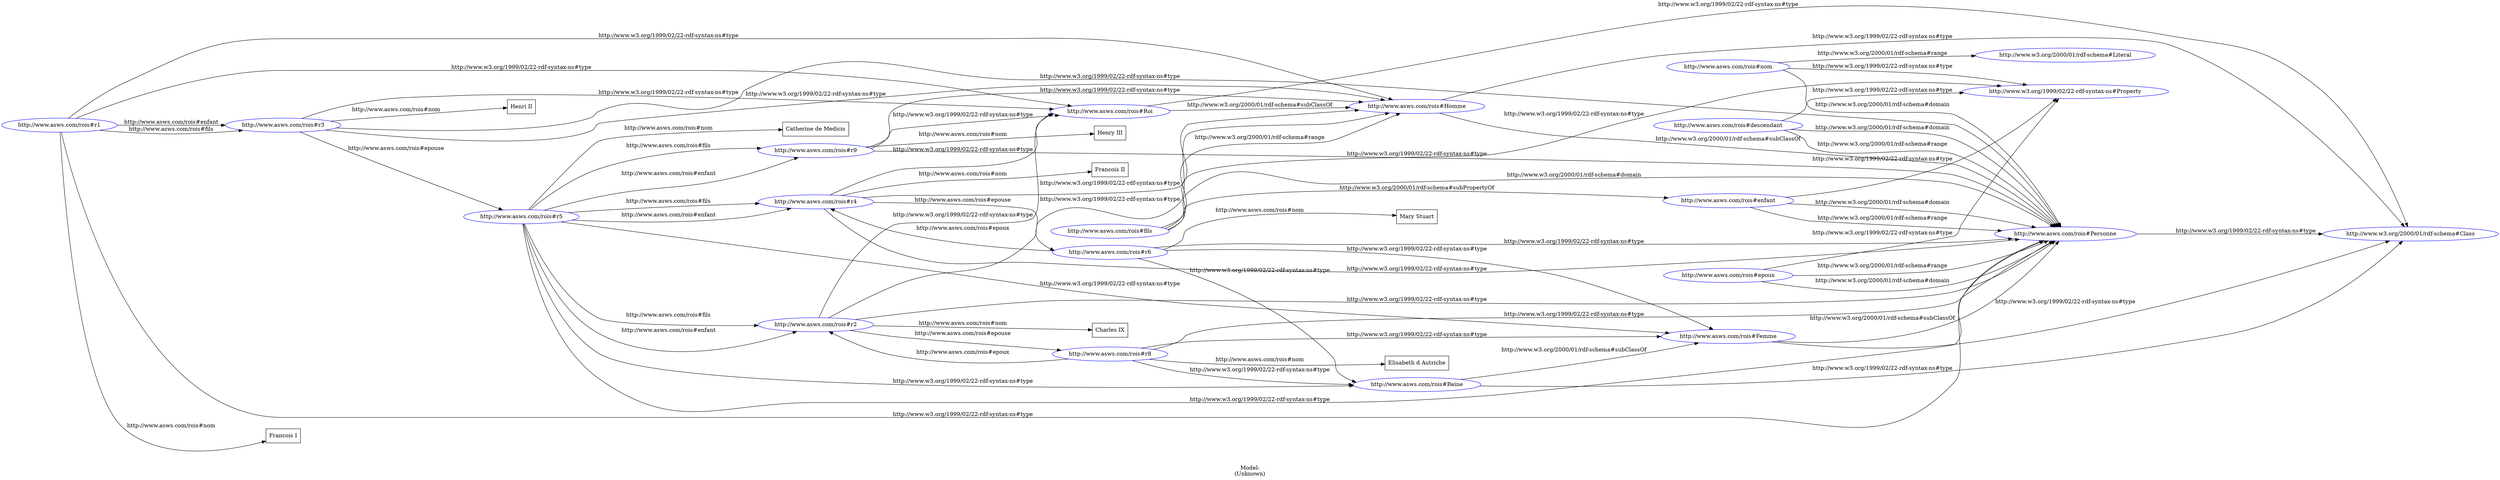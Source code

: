 digraph {
	rankdir = LR;
	charset="utf-8";

	"Rhttp://www.asws.com/rois#r1" -> "Rhttp://www.asws.com/rois#Roi" [ label="http://www.w3.org/1999/02/22-rdf-syntax-ns#type" ];
	"Rhttp://www.asws.com/rois#r1" -> "Rhttp://www.asws.com/rois#Homme" [ label="http://www.w3.org/1999/02/22-rdf-syntax-ns#type" ];
	"Rhttp://www.asws.com/rois#r1" -> "Rhttp://www.asws.com/rois#Personne" [ label="http://www.w3.org/1999/02/22-rdf-syntax-ns#type" ];
	"Rhttp://www.asws.com/rois#r1" -> "LFrancois I" [ label="http://www.asws.com/rois#nom" ];
	"Rhttp://www.asws.com/rois#r1" -> "Rhttp://www.asws.com/rois#r3" [ label="http://www.asws.com/rois#fils" ];
	"Rhttp://www.asws.com/rois#r1" -> "Rhttp://www.asws.com/rois#r3" [ label="http://www.asws.com/rois#enfant" ];
	"Rhttp://www.asws.com/rois#Roi" -> "Rhttp://www.w3.org/2000/01/rdf-schema#Class" [ label="http://www.w3.org/1999/02/22-rdf-syntax-ns#type" ];
	"Rhttp://www.asws.com/rois#Roi" -> "Rhttp://www.asws.com/rois#Homme" [ label="http://www.w3.org/2000/01/rdf-schema#subClassOf" ];
	"Rhttp://www.asws.com/rois#Homme" -> "Rhttp://www.w3.org/2000/01/rdf-schema#Class" [ label="http://www.w3.org/1999/02/22-rdf-syntax-ns#type" ];
	"Rhttp://www.asws.com/rois#Homme" -> "Rhttp://www.asws.com/rois#Personne" [ label="http://www.w3.org/2000/01/rdf-schema#subClassOf" ];
	"Rhttp://www.asws.com/rois#Personne" -> "Rhttp://www.w3.org/2000/01/rdf-schema#Class" [ label="http://www.w3.org/1999/02/22-rdf-syntax-ns#type" ];
	"Rhttp://www.asws.com/rois#nom" -> "Rhttp://www.w3.org/1999/02/22-rdf-syntax-ns#Property" [ label="http://www.w3.org/1999/02/22-rdf-syntax-ns#type" ];
	"Rhttp://www.asws.com/rois#nom" -> "Rhttp://www.asws.com/rois#Personne" [ label="http://www.w3.org/2000/01/rdf-schema#domain" ];
	"Rhttp://www.asws.com/rois#nom" -> "Rhttp://www.w3.org/2000/01/rdf-schema#Literal" [ label="http://www.w3.org/2000/01/rdf-schema#range" ];
	"Rhttp://www.asws.com/rois#r3" -> "Rhttp://www.asws.com/rois#Roi" [ label="http://www.w3.org/1999/02/22-rdf-syntax-ns#type" ];
	"Rhttp://www.asws.com/rois#r3" -> "Rhttp://www.asws.com/rois#Homme" [ label="http://www.w3.org/1999/02/22-rdf-syntax-ns#type" ];
	"Rhttp://www.asws.com/rois#r3" -> "Rhttp://www.asws.com/rois#Personne" [ label="http://www.w3.org/1999/02/22-rdf-syntax-ns#type" ];
	"Rhttp://www.asws.com/rois#r3" -> "LHenri II" [ label="http://www.asws.com/rois#nom" ];
	"Rhttp://www.asws.com/rois#r3" -> "Rhttp://www.asws.com/rois#r5" [ label="http://www.asws.com/rois#epouse" ];
	"Rhttp://www.asws.com/rois#fils" -> "Rhttp://www.w3.org/1999/02/22-rdf-syntax-ns#Property" [ label="http://www.w3.org/1999/02/22-rdf-syntax-ns#type" ];
	"Rhttp://www.asws.com/rois#fils" -> "Rhttp://www.asws.com/rois#Personne" [ label="http://www.w3.org/2000/01/rdf-schema#domain" ];
	"Rhttp://www.asws.com/rois#fils" -> "Rhttp://www.asws.com/rois#Homme" [ label="http://www.w3.org/2000/01/rdf-schema#range" ];
	"Rhttp://www.asws.com/rois#fils" -> "Rhttp://www.asws.com/rois#enfant" [ label="http://www.w3.org/2000/01/rdf-schema#subPropertyOf" ];
	"Rhttp://www.asws.com/rois#enfant" -> "Rhttp://www.w3.org/1999/02/22-rdf-syntax-ns#Property" [ label="http://www.w3.org/1999/02/22-rdf-syntax-ns#type" ];
	"Rhttp://www.asws.com/rois#enfant" -> "Rhttp://www.asws.com/rois#Personne" [ label="http://www.w3.org/2000/01/rdf-schema#domain" ];
	"Rhttp://www.asws.com/rois#enfant" -> "Rhttp://www.asws.com/rois#Personne" [ label="http://www.w3.org/2000/01/rdf-schema#range" ];
	"Rhttp://www.asws.com/rois#r5" -> "Rhttp://www.asws.com/rois#Personne" [ label="http://www.w3.org/1999/02/22-rdf-syntax-ns#type" ];
	"Rhttp://www.asws.com/rois#r5" -> "Rhttp://www.asws.com/rois#Reine" [ label="http://www.w3.org/1999/02/22-rdf-syntax-ns#type" ];
	"Rhttp://www.asws.com/rois#r5" -> "Rhttp://www.asws.com/rois#Femme" [ label="http://www.w3.org/1999/02/22-rdf-syntax-ns#type" ];
	"Rhttp://www.asws.com/rois#r5" -> "LCatherine de Medicis" [ label="http://www.asws.com/rois#nom" ];
	"Rhttp://www.asws.com/rois#r5" -> "Rhttp://www.asws.com/rois#r4" [ label="http://www.asws.com/rois#fils" ];
	"Rhttp://www.asws.com/rois#r5" -> "Rhttp://www.asws.com/rois#r2" [ label="http://www.asws.com/rois#fils" ];
	"Rhttp://www.asws.com/rois#r5" -> "Rhttp://www.asws.com/rois#r9" [ label="http://www.asws.com/rois#fils" ];
	"Rhttp://www.asws.com/rois#r5" -> "Rhttp://www.asws.com/rois#r4" [ label="http://www.asws.com/rois#enfant" ];
	"Rhttp://www.asws.com/rois#r5" -> "Rhttp://www.asws.com/rois#r2" [ label="http://www.asws.com/rois#enfant" ];
	"Rhttp://www.asws.com/rois#r5" -> "Rhttp://www.asws.com/rois#r9" [ label="http://www.asws.com/rois#enfant" ];
	"Rhttp://www.asws.com/rois#Reine" -> "Rhttp://www.w3.org/2000/01/rdf-schema#Class" [ label="http://www.w3.org/1999/02/22-rdf-syntax-ns#type" ];
	"Rhttp://www.asws.com/rois#Reine" -> "Rhttp://www.asws.com/rois#Femme" [ label="http://www.w3.org/2000/01/rdf-schema#subClassOf" ];
	"Rhttp://www.asws.com/rois#Femme" -> "Rhttp://www.w3.org/2000/01/rdf-schema#Class" [ label="http://www.w3.org/1999/02/22-rdf-syntax-ns#type" ];
	"Rhttp://www.asws.com/rois#Femme" -> "Rhttp://www.asws.com/rois#Personne" [ label="http://www.w3.org/2000/01/rdf-schema#subClassOf" ];
	"Rhttp://www.asws.com/rois#r4" -> "Rhttp://www.asws.com/rois#Roi" [ label="http://www.w3.org/1999/02/22-rdf-syntax-ns#type" ];
	"Rhttp://www.asws.com/rois#r4" -> "Rhttp://www.asws.com/rois#Homme" [ label="http://www.w3.org/1999/02/22-rdf-syntax-ns#type" ];
	"Rhttp://www.asws.com/rois#r4" -> "Rhttp://www.asws.com/rois#Personne" [ label="http://www.w3.org/1999/02/22-rdf-syntax-ns#type" ];
	"Rhttp://www.asws.com/rois#r4" -> "LFrancois II" [ label="http://www.asws.com/rois#nom" ];
	"Rhttp://www.asws.com/rois#r4" -> "Rhttp://www.asws.com/rois#r6" [ label="http://www.asws.com/rois#epouse" ];
	"Rhttp://www.asws.com/rois#r6" -> "Rhttp://www.asws.com/rois#Personne" [ label="http://www.w3.org/1999/02/22-rdf-syntax-ns#type" ];
	"Rhttp://www.asws.com/rois#r6" -> "Rhttp://www.asws.com/rois#Reine" [ label="http://www.w3.org/1999/02/22-rdf-syntax-ns#type" ];
	"Rhttp://www.asws.com/rois#r6" -> "Rhttp://www.asws.com/rois#Femme" [ label="http://www.w3.org/1999/02/22-rdf-syntax-ns#type" ];
	"Rhttp://www.asws.com/rois#r6" -> "LMary Stuart" [ label="http://www.asws.com/rois#nom" ];
	"Rhttp://www.asws.com/rois#r6" -> "Rhttp://www.asws.com/rois#r4" [ label="http://www.asws.com/rois#epoux" ];
	"Rhttp://www.asws.com/rois#epoux" -> "Rhttp://www.w3.org/1999/02/22-rdf-syntax-ns#Property" [ label="http://www.w3.org/1999/02/22-rdf-syntax-ns#type" ];
	"Rhttp://www.asws.com/rois#epoux" -> "Rhttp://www.asws.com/rois#Personne" [ label="http://www.w3.org/2000/01/rdf-schema#domain" ];
	"Rhttp://www.asws.com/rois#epoux" -> "Rhttp://www.asws.com/rois#Personne" [ label="http://www.w3.org/2000/01/rdf-schema#range" ];
	"Rhttp://www.asws.com/rois#r2" -> "Rhttp://www.asws.com/rois#Roi" [ label="http://www.w3.org/1999/02/22-rdf-syntax-ns#type" ];
	"Rhttp://www.asws.com/rois#r2" -> "Rhttp://www.asws.com/rois#Homme" [ label="http://www.w3.org/1999/02/22-rdf-syntax-ns#type" ];
	"Rhttp://www.asws.com/rois#r2" -> "Rhttp://www.asws.com/rois#Personne" [ label="http://www.w3.org/1999/02/22-rdf-syntax-ns#type" ];
	"Rhttp://www.asws.com/rois#r2" -> "LCharles IX" [ label="http://www.asws.com/rois#nom" ];
	"Rhttp://www.asws.com/rois#r2" -> "Rhttp://www.asws.com/rois#r8" [ label="http://www.asws.com/rois#epouse" ];
	"Rhttp://www.asws.com/rois#r8" -> "Rhttp://www.asws.com/rois#Personne" [ label="http://www.w3.org/1999/02/22-rdf-syntax-ns#type" ];
	"Rhttp://www.asws.com/rois#r8" -> "Rhttp://www.asws.com/rois#Reine" [ label="http://www.w3.org/1999/02/22-rdf-syntax-ns#type" ];
	"Rhttp://www.asws.com/rois#r8" -> "Rhttp://www.asws.com/rois#Femme" [ label="http://www.w3.org/1999/02/22-rdf-syntax-ns#type" ];
	"Rhttp://www.asws.com/rois#r8" -> "LElisabeth d Autriche" [ label="http://www.asws.com/rois#nom" ];
	"Rhttp://www.asws.com/rois#r8" -> "Rhttp://www.asws.com/rois#r2" [ label="http://www.asws.com/rois#epoux" ];
	"Rhttp://www.asws.com/rois#r9" -> "Rhttp://www.asws.com/rois#Roi" [ label="http://www.w3.org/1999/02/22-rdf-syntax-ns#type" ];
	"Rhttp://www.asws.com/rois#r9" -> "Rhttp://www.asws.com/rois#Homme" [ label="http://www.w3.org/1999/02/22-rdf-syntax-ns#type" ];
	"Rhttp://www.asws.com/rois#r9" -> "Rhttp://www.asws.com/rois#Personne" [ label="http://www.w3.org/1999/02/22-rdf-syntax-ns#type" ];
	"Rhttp://www.asws.com/rois#r9" -> "LHenry III" [ label="http://www.asws.com/rois#nom" ];
	"Rhttp://www.asws.com/rois#descendant" -> "Rhttp://www.w3.org/1999/02/22-rdf-syntax-ns#Property" [ label="http://www.w3.org/1999/02/22-rdf-syntax-ns#type" ];
	"Rhttp://www.asws.com/rois#descendant" -> "Rhttp://www.asws.com/rois#Personne" [ label="http://www.w3.org/2000/01/rdf-schema#domain" ];
	"Rhttp://www.asws.com/rois#descendant" -> "Rhttp://www.asws.com/rois#Personne" [ label="http://www.w3.org/2000/01/rdf-schema#range" ];

	// Resources
	"Rhttp://www.asws.com/rois#r1" [ label="http://www.asws.com/rois#r1", shape = ellipse, color = blue ];
	"Rhttp://www.asws.com/rois#Roi" [ label="http://www.asws.com/rois#Roi", shape = ellipse, color = blue ];
	"Rhttp://www.asws.com/rois#Homme" [ label="http://www.asws.com/rois#Homme", shape = ellipse, color = blue ];
	"Rhttp://www.asws.com/rois#Personne" [ label="http://www.asws.com/rois#Personne", shape = ellipse, color = blue ];
	"Rhttp://www.asws.com/rois#r3" [ label="http://www.asws.com/rois#r3", shape = ellipse, color = blue ];
	"Rhttp://www.w3.org/2000/01/rdf-schema#Class" [ label="http://www.w3.org/2000/01/rdf-schema#Class", shape = ellipse, color = blue ];
	"Rhttp://www.asws.com/rois#nom" [ label="http://www.asws.com/rois#nom", shape = ellipse, color = blue ];
	"Rhttp://www.w3.org/1999/02/22-rdf-syntax-ns#Property" [ label="http://www.w3.org/1999/02/22-rdf-syntax-ns#Property", shape = ellipse, color = blue ];
	"Rhttp://www.w3.org/2000/01/rdf-schema#Literal" [ label="http://www.w3.org/2000/01/rdf-schema#Literal", shape = ellipse, color = blue ];
	"Rhttp://www.asws.com/rois#r5" [ label="http://www.asws.com/rois#r5", shape = ellipse, color = blue ];
	"Rhttp://www.asws.com/rois#fils" [ label="http://www.asws.com/rois#fils", shape = ellipse, color = blue ];
	"Rhttp://www.asws.com/rois#enfant" [ label="http://www.asws.com/rois#enfant", shape = ellipse, color = blue ];
	"Rhttp://www.asws.com/rois#Reine" [ label="http://www.asws.com/rois#Reine", shape = ellipse, color = blue ];
	"Rhttp://www.asws.com/rois#Femme" [ label="http://www.asws.com/rois#Femme", shape = ellipse, color = blue ];
	"Rhttp://www.asws.com/rois#r4" [ label="http://www.asws.com/rois#r4", shape = ellipse, color = blue ];
	"Rhttp://www.asws.com/rois#r2" [ label="http://www.asws.com/rois#r2", shape = ellipse, color = blue ];
	"Rhttp://www.asws.com/rois#r9" [ label="http://www.asws.com/rois#r9", shape = ellipse, color = blue ];
	"Rhttp://www.asws.com/rois#r6" [ label="http://www.asws.com/rois#r6", shape = ellipse, color = blue ];
	"Rhttp://www.asws.com/rois#epoux" [ label="http://www.asws.com/rois#epoux", shape = ellipse, color = blue ];
	"Rhttp://www.asws.com/rois#r8" [ label="http://www.asws.com/rois#r8", shape = ellipse, color = blue ];
	"Rhttp://www.asws.com/rois#descendant" [ label="http://www.asws.com/rois#descendant", shape = ellipse, color = blue ];

	// Anonymous nodes

	// Literals
	"LFrancois I" [ label="Francois I", shape = record ];
	"LHenri II" [ label="Henri II", shape = record ];
	"LCatherine de Medicis" [ label="Catherine de Medicis", shape = record ];
	"LFrancois II" [ label="Francois II", shape = record ];
	"LMary Stuart" [ label="Mary Stuart", shape = record ];
	"LCharles IX" [ label="Charles IX", shape = record ];
	"LElisabeth d Autriche" [ label="Elisabeth d Autriche", shape = record ];
	"LHenry III" [ label="Henry III", shape = record ];

	label="\n\nModel:\n(Unknown)";
}
